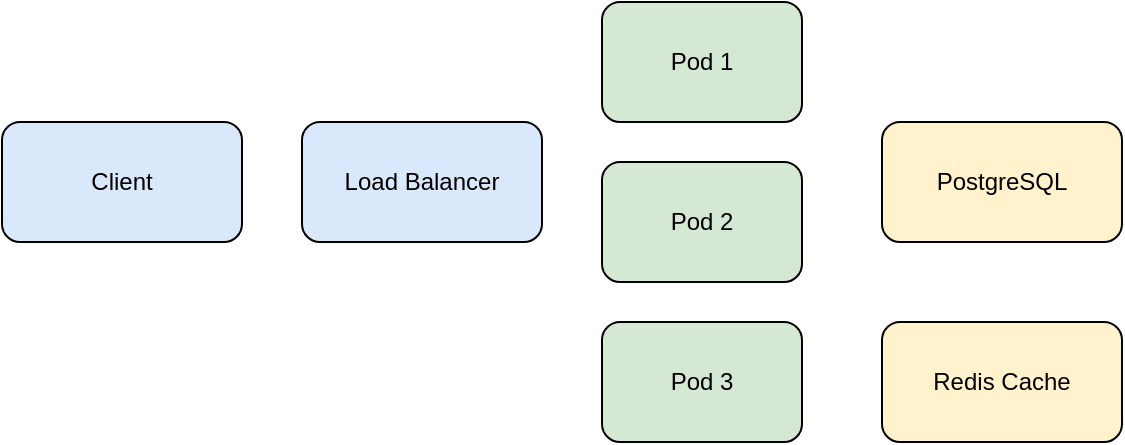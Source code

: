 <mxfile>
    <diagram name="Deployment Diagram" id="0">
        <mxGraphModel dx="1273" dy="978" grid="1" gridSize="10" guides="1" tooltips="1" connect="1" arrows="1" fold="1" page="1" pageScale="1" pageWidth="850" pageHeight="1100" math="0" shadow="0">
            <root>
                <mxCell id="0"/>
                <mxCell id="1" parent="0"/>
                <mxCell id="client" value="Client" style="rounded=1;whiteSpace=wrap;html=1;strokeWidth=1;fillColor=#DAE8FC;gradientColor=none;strokeColor=#000000;shadow=0;labelBackgroundColor=none;" parent="1" vertex="1">
                    <mxGeometry x="10" y="100" width="120" height="60" as="geometry"/>
                </mxCell>
                <mxCell id="load_balancer" value="Load Balancer" style="rounded=1;whiteSpace=wrap;html=1;strokeWidth=1;fillColor=#DAE8FC;gradientColor=none;strokeColor=#000000;shadow=0;labelBackgroundColor=none;" parent="1" vertex="1">
                    <mxGeometry x="160" y="100" width="120" height="60" as="geometry"/>
                </mxCell>
                <mxCell id="k8s_pod1" value="Pod 1" style="rounded=1;whiteSpace=wrap;html=1;strokeWidth=1;fillColor=#D5E8D4;gradientColor=none;strokeColor=#000000;shadow=0;labelBackgroundColor=none;" parent="1" vertex="1">
                    <mxGeometry x="310" y="40" width="100" height="60" as="geometry"/>
                </mxCell>
                <mxCell id="k8s_pod2" value="Pod 2" style="rounded=1;whiteSpace=wrap;html=1;strokeWidth=1;fillColor=#D5E8D4;gradientColor=none;strokeColor=#000000;shadow=0;labelBackgroundColor=none;" parent="1" vertex="1">
                    <mxGeometry x="310" y="120" width="100" height="60" as="geometry"/>
                </mxCell>
                <mxCell id="k8s_pod3" value="Pod 3" style="rounded=1;whiteSpace=wrap;html=1;strokeWidth=1;fillColor=#D5E8D4;gradientColor=none;strokeColor=#000000;shadow=0;labelBackgroundColor=none;" parent="1" vertex="1">
                    <mxGeometry x="310" y="200" width="100" height="60" as="geometry"/>
                </mxCell>
                <mxCell id="database" value="PostgreSQL" style="rounded=1;whiteSpace=wrap;html=1;strokeWidth=1;fillColor=#FFF2CC;gradientColor=none;strokeColor=#000000;shadow=0;labelBackgroundColor=none;" parent="1" vertex="1">
                    <mxGeometry x="450" y="100" width="120" height="60" as="geometry"/>
                </mxCell>
                <mxCell id="redis" value="Redis Cache" style="rounded=1;whiteSpace=wrap;html=1;strokeWidth=1;fillColor=#FFF2CC;gradientColor=none;strokeColor=#000000;shadow=0;labelBackgroundColor=none;" parent="1" vertex="1">
                    <mxGeometry x="450" y="200" width="120" height="60" as="geometry"/>
                </mxCell>
            </root>
        </mxGraphModel>
    </diagram>
</mxfile>